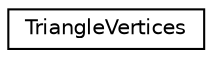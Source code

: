 digraph "Graphical Class Hierarchy"
{
 // LATEX_PDF_SIZE
  edge [fontname="Helvetica",fontsize="10",labelfontname="Helvetica",labelfontsize="10"];
  node [fontname="Helvetica",fontsize="10",shape=record];
  rankdir="LR";
  Node0 [label="TriangleVertices",height=0.2,width=0.4,color="black", fillcolor="white", style="filled",URL="$class_triangle_vertices.html",tooltip=" "];
}
